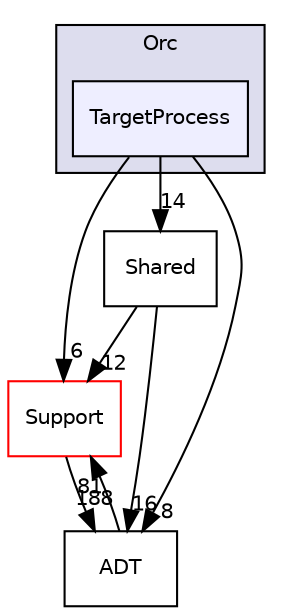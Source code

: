 digraph "include/llvm/ExecutionEngine/Orc/TargetProcess" {
  bgcolor=transparent;
  compound=true
  node [ fontsize="10", fontname="Helvetica"];
  edge [ labelfontsize="10", labelfontname="Helvetica"];
  subgraph clusterdir_00734df7853c3add6cfb6066f377bd99 {
    graph [ bgcolor="#ddddee", pencolor="black", label="Orc" fontname="Helvetica", fontsize="10", URL="dir_00734df7853c3add6cfb6066f377bd99.html"]
  dir_811f698a6ed3b88d7d5e6360e09e4c3e [shape=box, label="TargetProcess", style="filled", fillcolor="#eeeeff", pencolor="black", URL="dir_811f698a6ed3b88d7d5e6360e09e4c3e.html"];
  }
  dir_3b5da4d65ff8c0234a7b6cb51dccf9f8 [shape=box label="Shared" URL="dir_3b5da4d65ff8c0234a7b6cb51dccf9f8.html"];
  dir_ae1e398ac700924fa434b51c248a5531 [shape=box label="Support" color="red" URL="dir_ae1e398ac700924fa434b51c248a5531.html"];
  dir_32453792af2ba70c54e3ccae3a790d1b [shape=box label="ADT" URL="dir_32453792af2ba70c54e3ccae3a790d1b.html"];
  dir_3b5da4d65ff8c0234a7b6cb51dccf9f8->dir_ae1e398ac700924fa434b51c248a5531 [headlabel="12", labeldistance=1.5 headhref="dir_000268_000011.html"];
  dir_3b5da4d65ff8c0234a7b6cb51dccf9f8->dir_32453792af2ba70c54e3ccae3a790d1b [headlabel="16", labeldistance=1.5 headhref="dir_000268_000007.html"];
  dir_ae1e398ac700924fa434b51c248a5531->dir_32453792af2ba70c54e3ccae3a790d1b [headlabel="188", labeldistance=1.5 headhref="dir_000011_000007.html"];
  dir_32453792af2ba70c54e3ccae3a790d1b->dir_ae1e398ac700924fa434b51c248a5531 [headlabel="81", labeldistance=1.5 headhref="dir_000007_000011.html"];
  dir_811f698a6ed3b88d7d5e6360e09e4c3e->dir_3b5da4d65ff8c0234a7b6cb51dccf9f8 [headlabel="14", labeldistance=1.5 headhref="dir_000269_000268.html"];
  dir_811f698a6ed3b88d7d5e6360e09e4c3e->dir_ae1e398ac700924fa434b51c248a5531 [headlabel="6", labeldistance=1.5 headhref="dir_000269_000011.html"];
  dir_811f698a6ed3b88d7d5e6360e09e4c3e->dir_32453792af2ba70c54e3ccae3a790d1b [headlabel="8", labeldistance=1.5 headhref="dir_000269_000007.html"];
}
